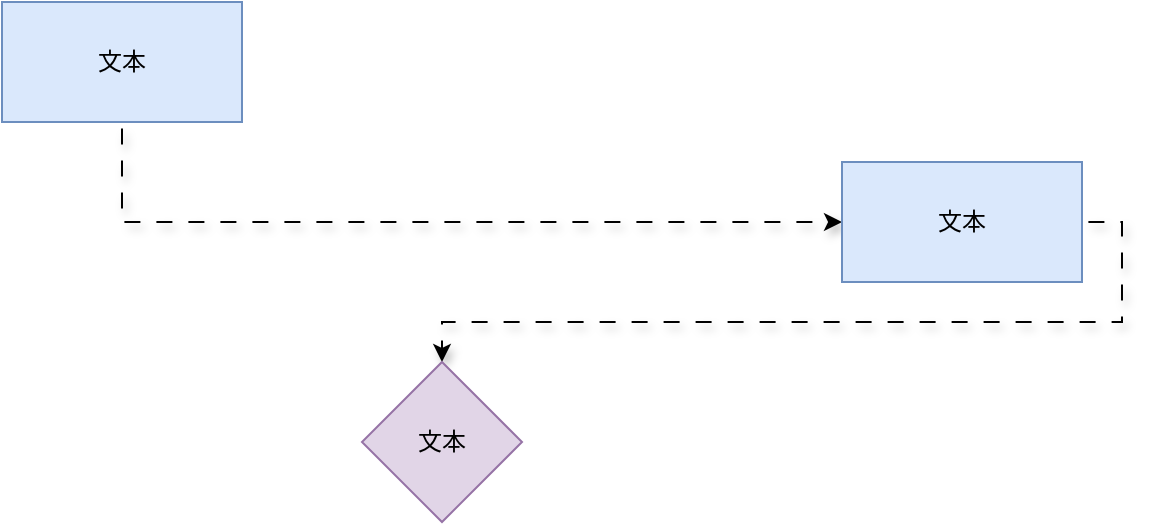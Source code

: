 <mxfile version="26.1.3">
  <diagram name="第 1 页" id="c_RDwde6T3j0DNlrlAWs">
    <mxGraphModel dx="1050" dy="522" grid="1" gridSize="10" guides="1" tooltips="1" connect="1" arrows="1" fold="1" page="1" pageScale="1" pageWidth="827" pageHeight="1169" math="0" shadow="0">
      <root>
        <mxCell id="0" />
        <mxCell id="1" parent="0" />
        <mxCell id="NNiUd_0if7Hevlv-wdsE-10" style="edgeStyle=orthogonalEdgeStyle;rounded=0;orthogonalLoop=1;jettySize=auto;html=1;exitX=0.5;exitY=1;exitDx=0;exitDy=0;entryX=0;entryY=0.5;entryDx=0;entryDy=0;shadow=1;flowAnimation=1;" edge="1" parent="1" source="NNiUd_0if7Hevlv-wdsE-6" target="NNiUd_0if7Hevlv-wdsE-7">
          <mxGeometry relative="1" as="geometry" />
        </mxCell>
        <mxCell id="NNiUd_0if7Hevlv-wdsE-6" value="文本" style="rounded=0;whiteSpace=wrap;html=1;fillColor=#dae8fc;strokeColor=#6c8ebf;" vertex="1" parent="1">
          <mxGeometry x="130" y="160" width="120" height="60" as="geometry" />
        </mxCell>
        <mxCell id="NNiUd_0if7Hevlv-wdsE-11" style="edgeStyle=orthogonalEdgeStyle;rounded=0;orthogonalLoop=1;jettySize=auto;html=1;exitX=1;exitY=0.5;exitDx=0;exitDy=0;flowAnimation=1;shadow=1;" edge="1" parent="1" source="NNiUd_0if7Hevlv-wdsE-7" target="NNiUd_0if7Hevlv-wdsE-8">
          <mxGeometry relative="1" as="geometry" />
        </mxCell>
        <mxCell id="NNiUd_0if7Hevlv-wdsE-7" value="文本" style="rounded=0;whiteSpace=wrap;html=1;fillColor=#dae8fc;strokeColor=#6c8ebf;" vertex="1" parent="1">
          <mxGeometry x="550" y="240" width="120" height="60" as="geometry" />
        </mxCell>
        <mxCell id="NNiUd_0if7Hevlv-wdsE-8" value="文本" style="rhombus;whiteSpace=wrap;html=1;fillColor=#e1d5e7;strokeColor=#9673a6;" vertex="1" parent="1">
          <mxGeometry x="310" y="340" width="80" height="80" as="geometry" />
        </mxCell>
      </root>
    </mxGraphModel>
  </diagram>
</mxfile>
